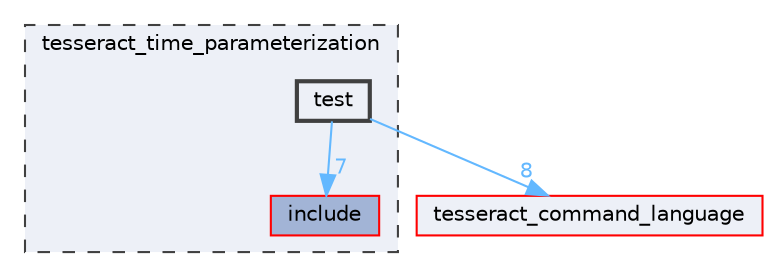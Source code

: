 digraph "tesseract_time_parameterization/test"
{
 // LATEX_PDF_SIZE
  bgcolor="transparent";
  edge [fontname=Helvetica,fontsize=10,labelfontname=Helvetica,labelfontsize=10];
  node [fontname=Helvetica,fontsize=10,shape=box,height=0.2,width=0.4];
  compound=true
  subgraph clusterdir_d95fa72e1f80b7ab426a2222fe7ccfd9 {
    graph [ bgcolor="#edf0f7", pencolor="grey25", label="tesseract_time_parameterization", fontname=Helvetica,fontsize=10 style="filled,dashed", URL="dir_d95fa72e1f80b7ab426a2222fe7ccfd9.html",tooltip=""]
  dir_1a203550f83f36732ec0f5874e0fa98d [label="include", fillcolor="#a2b4d6", color="red", style="filled", URL="dir_1a203550f83f36732ec0f5874e0fa98d.html",tooltip=""];
  dir_0235a5905e3faa34c4f0569c0b73336d [label="test", fillcolor="#edf0f7", color="grey25", style="filled,bold", URL="dir_0235a5905e3faa34c4f0569c0b73336d.html",tooltip=""];
  }
  dir_fa47c2fa9b13a12fc195f1b83854b816 [label="tesseract_command_language", fillcolor="#edf0f7", color="red", style="filled", URL="dir_fa47c2fa9b13a12fc195f1b83854b816.html",tooltip=""];
  dir_0235a5905e3faa34c4f0569c0b73336d->dir_1a203550f83f36732ec0f5874e0fa98d [headlabel="7", labeldistance=1.5 headhref="dir_000066_000016.html" color="steelblue1" fontcolor="steelblue1"];
  dir_0235a5905e3faa34c4f0569c0b73336d->dir_fa47c2fa9b13a12fc195f1b83854b816 [headlabel="8", labeldistance=1.5 headhref="dir_000066_000048.html" color="steelblue1" fontcolor="steelblue1"];
}
